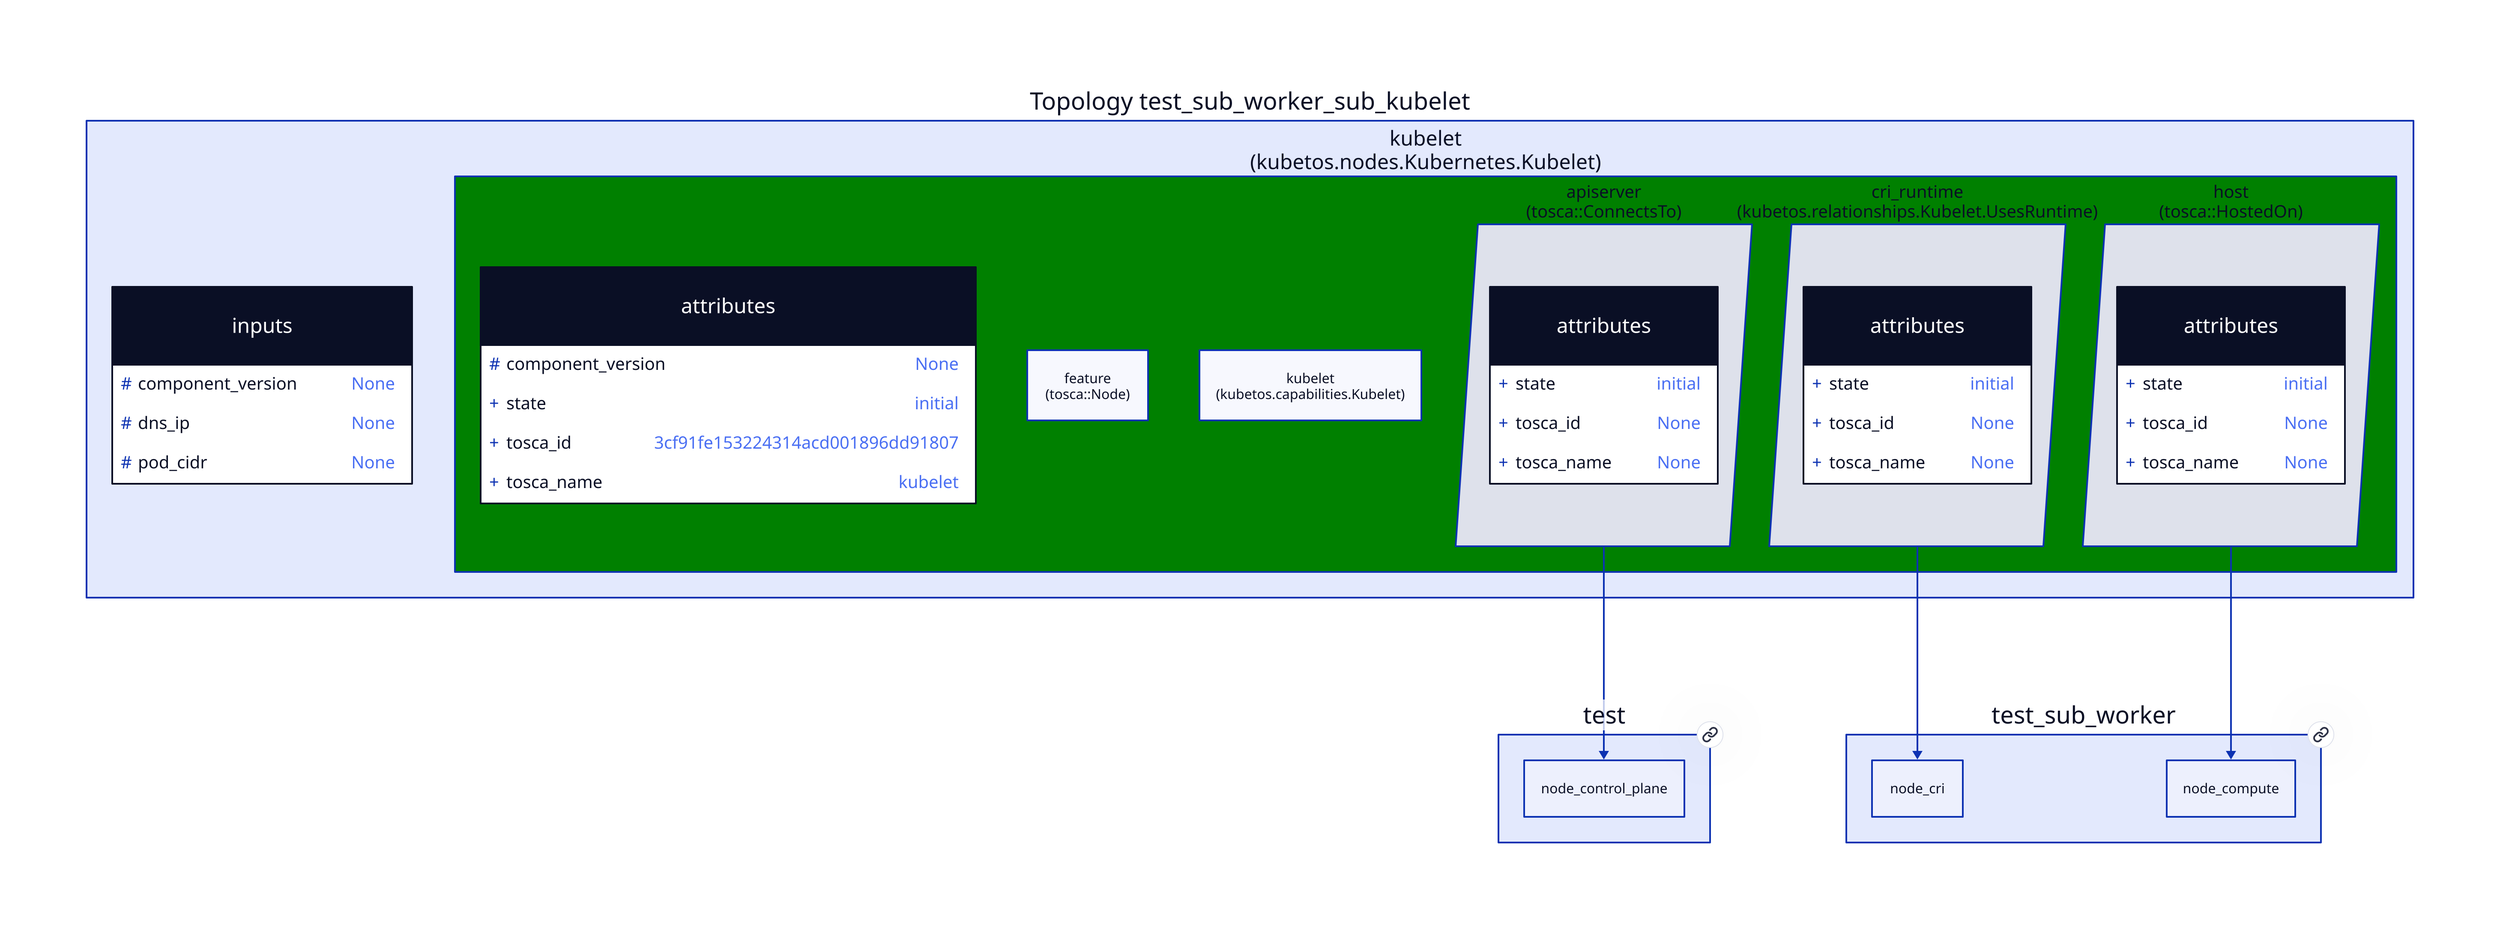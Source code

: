 
  test_sub_worker_sub_kubelet: "Topology test_sub_worker_sub_kubelet" {
  
  inputs {
    shape: class
  
    \#component_version: "None"
    
    \#dns_ip: "None"
    
    \#pod_cidr: "None"
    
  }
  
  node_kubelet: "kubelet\n(kubetos.nodes.Kubernetes.Kubelet)" {
  
    style { fill: green }
    
  attributes {
    shape: class
  
    \#component_version: "None"
    
    +state: "initial"
    
    +tosca_id: "3cf91fe153224314acd001896dd91807"
    
    +tosca_name: "kubelet"
    
  }
  
  feature: "feature\n(tosca::Node)" {
  
  }
  
  kubelet: "kubelet\n(kubetos.capabilities.Kubelet)" {
  
  }
  
  rel_apiserver: "apiserver\n(tosca::ConnectsTo)" {
    shape: parallelogram
  
  attributes {
    shape: class
  
    +state: "initial"
    
    +tosca_id: "None"
    
    +tosca_name: "None"
    
  }
  
  }
  
  rel_cri_runtime: "cri_runtime\n(kubetos.relationships.Kubelet.UsesRuntime)" {
    shape: parallelogram
  
  attributes {
    shape: class
  
    +state: "initial"
    
    +tosca_id: "None"
    
    +tosca_name: "None"
    
  }
  
  }
  
  rel_host: "host\n(tosca::HostedOn)" {
    shape: parallelogram
  
  attributes {
    shape: class
  
    +state: "initial"
    
    +tosca_id: "None"
    
    +tosca_name: "None"
    
  }
  
  }
  
  }
  
  }
  
      test { link: "./test.svg" }
      test_sub_worker_sub_kubelet.node_kubelet.rel_apiserver -> test.node_control_plane
      
      test_sub_worker { link: "./test_sub_worker.svg" }
      test_sub_worker_sub_kubelet.node_kubelet.rel_cri_runtime -> test_sub_worker.node_cri
      
      test_sub_worker { link: "./test_sub_worker.svg" }
      test_sub_worker_sub_kubelet.node_kubelet.rel_host -> test_sub_worker.node_compute
      